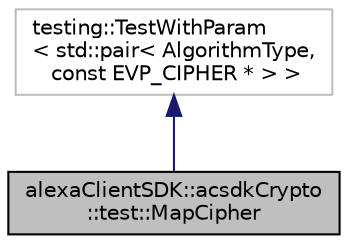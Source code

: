 digraph "alexaClientSDK::acsdkCrypto::test::MapCipher"
{
 // LATEX_PDF_SIZE
  edge [fontname="Helvetica",fontsize="10",labelfontname="Helvetica",labelfontsize="10"];
  node [fontname="Helvetica",fontsize="10",shape=record];
  Node1 [label="alexaClientSDK::acsdkCrypto\l::test::MapCipher",height=0.2,width=0.4,color="black", fillcolor="grey75", style="filled", fontcolor="black",tooltip=" "];
  Node2 -> Node1 [dir="back",color="midnightblue",fontsize="10",style="solid",fontname="Helvetica"];
  Node2 [label="testing::TestWithParam\l\< std::pair\< AlgorithmType,\l const EVP_CIPHER * \> \>",height=0.2,width=0.4,color="grey75", fillcolor="white", style="filled",tooltip=" "];
}
